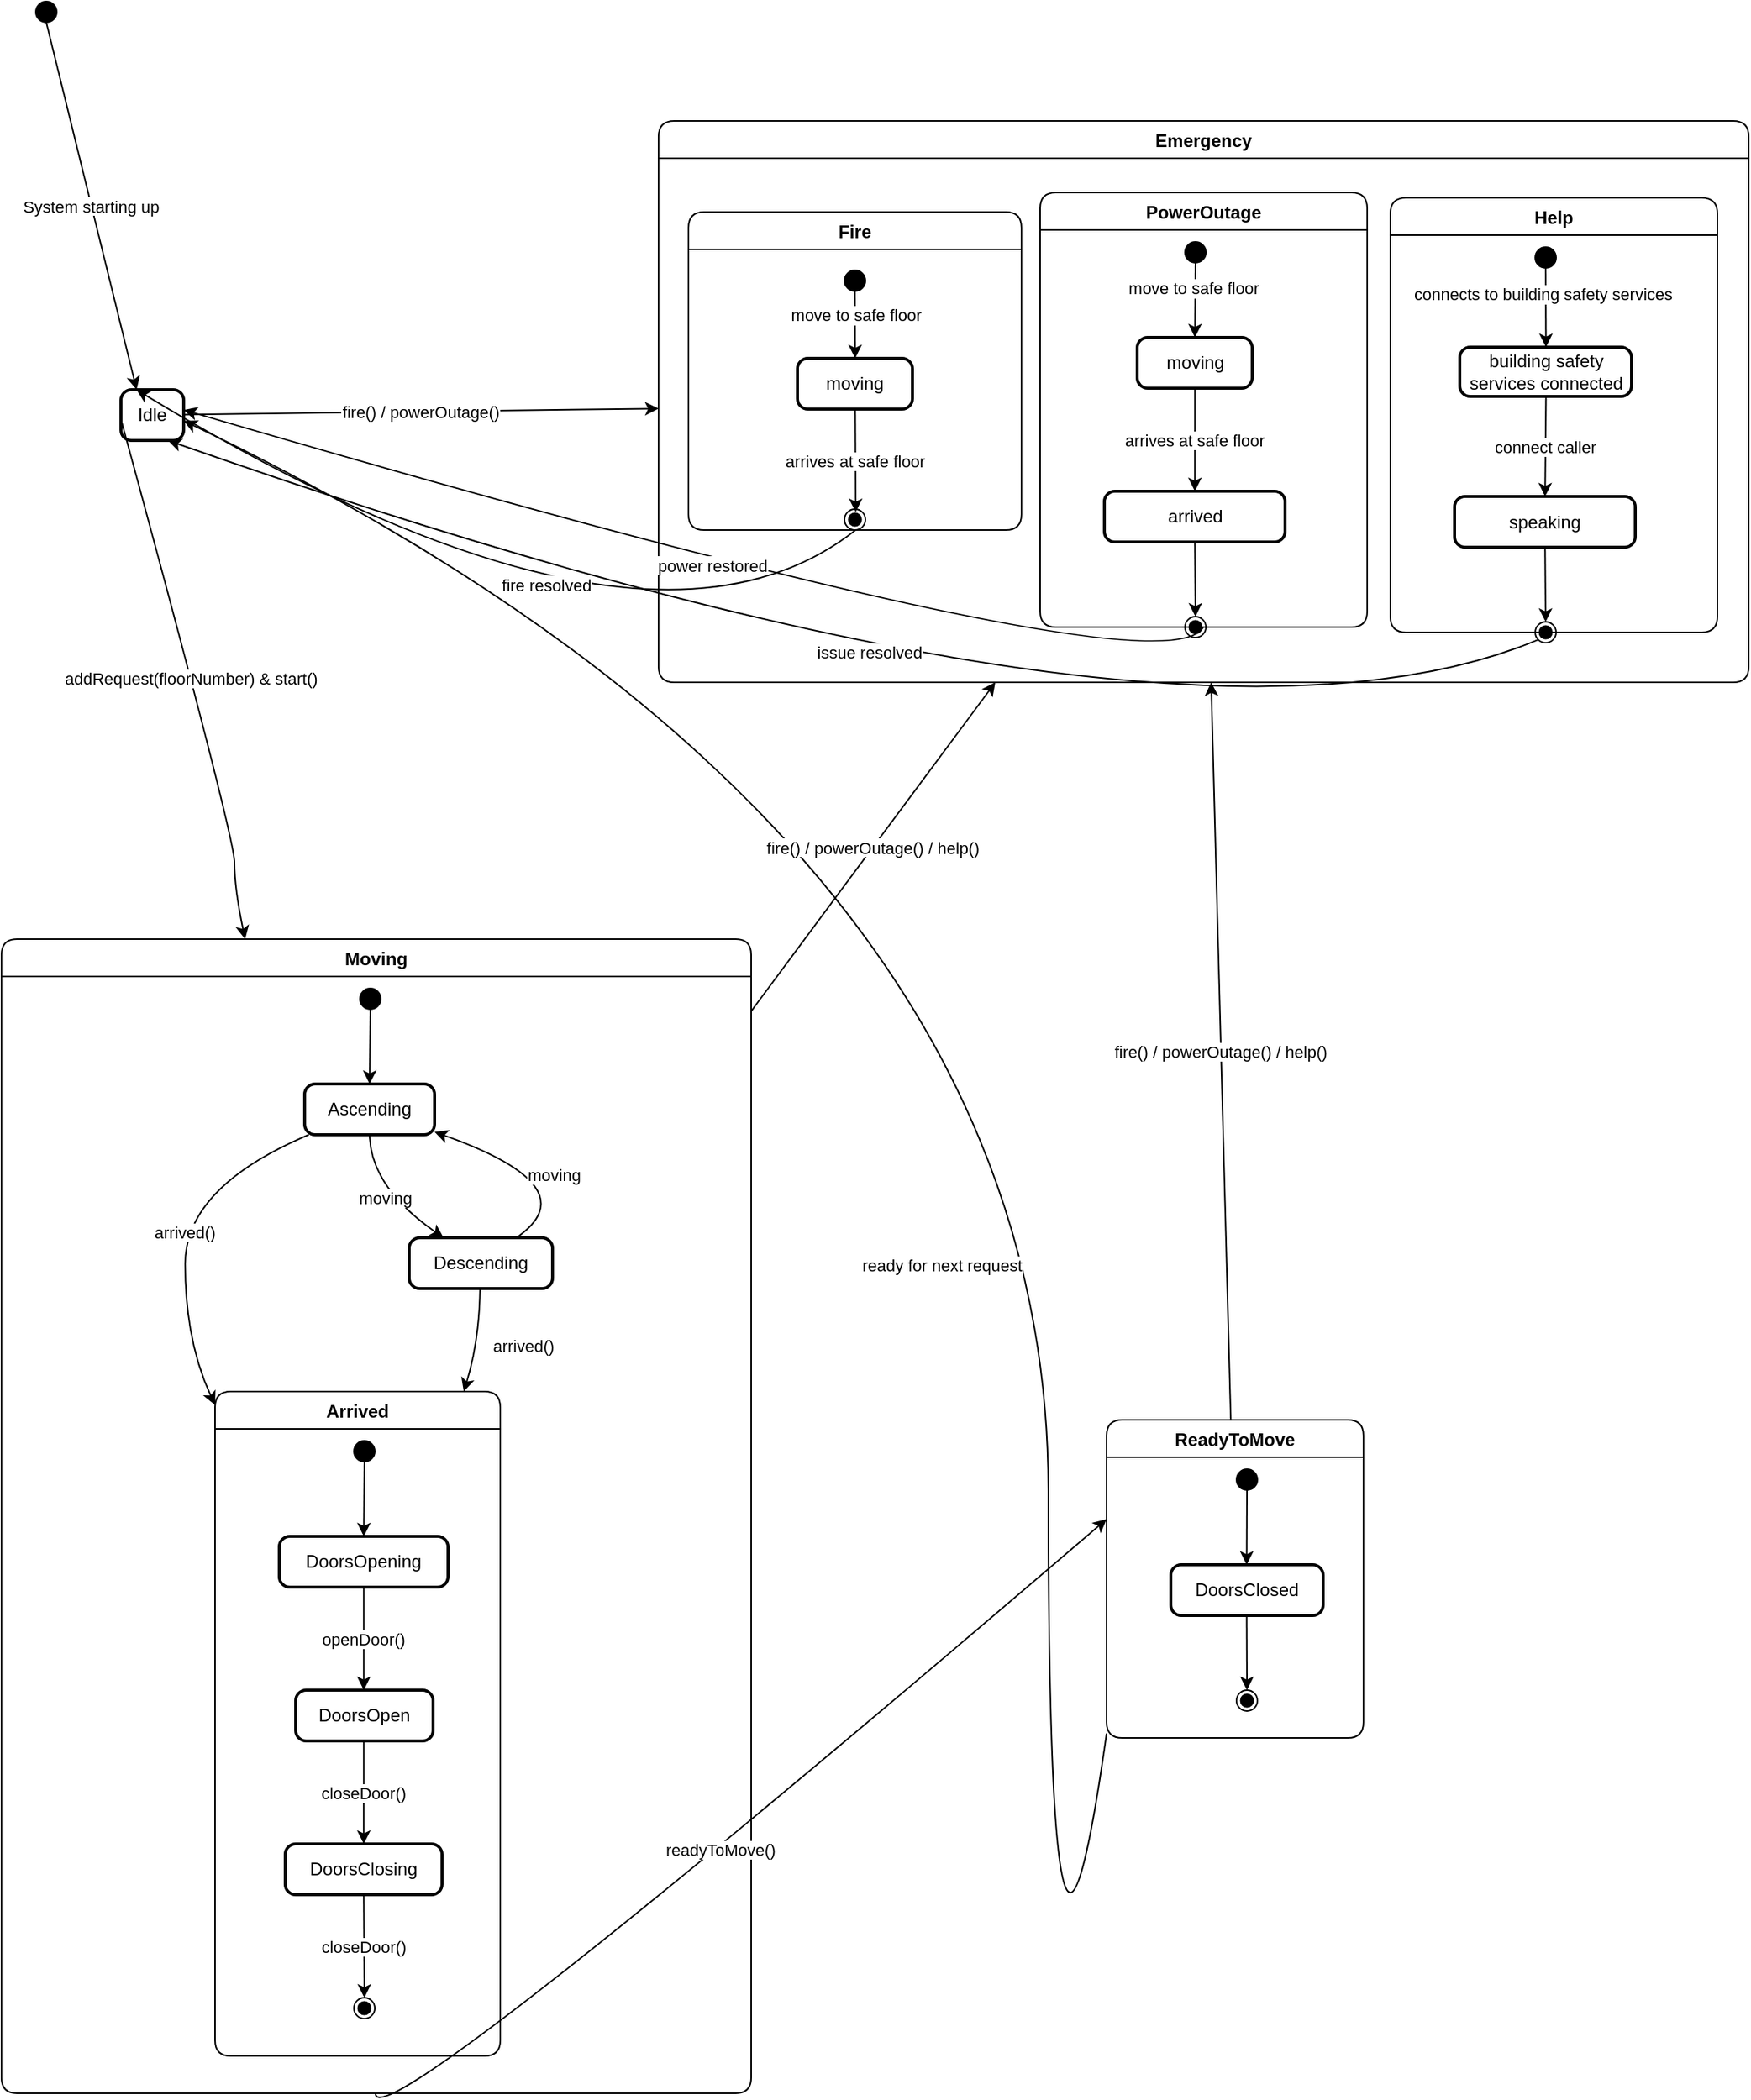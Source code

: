 <mxfile version="21.6.5" type="device" pages="2">
  <diagram id="ejwG3ohFVaELeehP5QN3" name="centralizedv2">
    <mxGraphModel dx="1266" dy="743" grid="1" gridSize="10" guides="1" tooltips="1" connect="1" arrows="1" fold="1" page="1" pageScale="1" pageWidth="850" pageHeight="1100" math="0" shadow="0">
      <root>
        <mxCell id="0" />
        <mxCell id="1" parent="0" />
        <mxCell id="eJk6_duSAdWlt1-eus4g-54" value="" style="ellipse;fillColor=strokeColor;" parent="1" vertex="1">
          <mxGeometry x="63" y="20" width="14" height="14" as="geometry" />
        </mxCell>
        <mxCell id="eJk6_duSAdWlt1-eus4g-56" value="Idle" style="rounded=1;absoluteArcSize=1;arcSize=14;whiteSpace=wrap;strokeWidth=2;" parent="1" vertex="1">
          <mxGeometry x="120" y="280" width="42" height="34" as="geometry" />
        </mxCell>
        <mxCell id="eJk6_duSAdWlt1-eus4g-57" value="Moving" style="swimlane;fontStyle=1;align=center;verticalAlign=middle;startSize=25;container=0;collapsible=0;rounded=1;arcSize=14;dropTarget=0;" parent="1" vertex="1">
          <mxGeometry x="40" y="648" width="502" height="773" as="geometry" />
        </mxCell>
        <mxCell id="eJk6_duSAdWlt1-eus4g-58" value="" style="ellipse;fillColor=strokeColor;" parent="eJk6_duSAdWlt1-eus4g-57" vertex="1">
          <mxGeometry x="240" y="33" width="14" height="14" as="geometry" />
        </mxCell>
        <mxCell id="eJk6_duSAdWlt1-eus4g-59" value="Ascending" style="rounded=1;absoluteArcSize=1;arcSize=14;whiteSpace=wrap;strokeWidth=2;" parent="eJk6_duSAdWlt1-eus4g-57" vertex="1">
          <mxGeometry x="203" y="97" width="87" height="34" as="geometry" />
        </mxCell>
        <mxCell id="eJk6_duSAdWlt1-eus4g-60" value="Descending" style="rounded=1;absoluteArcSize=1;arcSize=14;whiteSpace=wrap;strokeWidth=2;" parent="eJk6_duSAdWlt1-eus4g-57" vertex="1">
          <mxGeometry x="273" y="200" width="96" height="34" as="geometry" />
        </mxCell>
        <mxCell id="eJk6_duSAdWlt1-eus4g-61" value="Arrived" style="swimlane;fontStyle=1;align=center;verticalAlign=middle;startSize=25;container=0;collapsible=0;rounded=1;arcSize=14;dropTarget=0;" parent="eJk6_duSAdWlt1-eus4g-57" vertex="1">
          <mxGeometry x="143" y="303" width="191" height="445" as="geometry" />
        </mxCell>
        <mxCell id="eJk6_duSAdWlt1-eus4g-62" value="" style="ellipse;fillColor=strokeColor;" parent="eJk6_duSAdWlt1-eus4g-61" vertex="1">
          <mxGeometry x="93" y="33" width="14" height="14" as="geometry" />
        </mxCell>
        <mxCell id="eJk6_duSAdWlt1-eus4g-63" value="DoorsOpening" style="rounded=1;absoluteArcSize=1;arcSize=14;whiteSpace=wrap;strokeWidth=2;" parent="eJk6_duSAdWlt1-eus4g-61" vertex="1">
          <mxGeometry x="43" y="97" width="113" height="34" as="geometry" />
        </mxCell>
        <mxCell id="eJk6_duSAdWlt1-eus4g-64" value="DoorsOpen" style="rounded=1;absoluteArcSize=1;arcSize=14;whiteSpace=wrap;strokeWidth=2;" parent="eJk6_duSAdWlt1-eus4g-61" vertex="1">
          <mxGeometry x="54" y="200" width="92" height="34" as="geometry" />
        </mxCell>
        <mxCell id="eJk6_duSAdWlt1-eus4g-65" value="DoorsClosing" style="rounded=1;absoluteArcSize=1;arcSize=14;whiteSpace=wrap;strokeWidth=2;" parent="eJk6_duSAdWlt1-eus4g-61" vertex="1">
          <mxGeometry x="47" y="303" width="105" height="34" as="geometry" />
        </mxCell>
        <mxCell id="eJk6_duSAdWlt1-eus4g-66" value="" style="ellipse;shape=endState;fillColor=strokeColor;" parent="eJk6_duSAdWlt1-eus4g-61" vertex="1">
          <mxGeometry x="93" y="406" width="14" height="14" as="geometry" />
        </mxCell>
        <mxCell id="eJk6_duSAdWlt1-eus4g-67" value="" style="curved=1;startArrow=none;;exitX=0.471;exitY=1;entryX=0.501;entryY=0;rounded=0;" parent="eJk6_duSAdWlt1-eus4g-61" source="eJk6_duSAdWlt1-eus4g-62" target="eJk6_duSAdWlt1-eus4g-63" edge="1">
          <mxGeometry relative="1" as="geometry">
            <Array as="points" />
          </mxGeometry>
        </mxCell>
        <mxCell id="eJk6_duSAdWlt1-eus4g-68" value="openDoor()" style="curved=1;startArrow=none;;exitX=0.501;exitY=1;entryX=0.496;entryY=0;rounded=0;" parent="eJk6_duSAdWlt1-eus4g-61" source="eJk6_duSAdWlt1-eus4g-63" target="eJk6_duSAdWlt1-eus4g-64" edge="1">
          <mxGeometry relative="1" as="geometry">
            <Array as="points" />
          </mxGeometry>
        </mxCell>
        <mxCell id="eJk6_duSAdWlt1-eus4g-69" value="closeDoor()" style="curved=1;startArrow=none;;exitX=0.496;exitY=1;entryX=0.501;entryY=0;rounded=0;" parent="eJk6_duSAdWlt1-eus4g-61" source="eJk6_duSAdWlt1-eus4g-64" target="eJk6_duSAdWlt1-eus4g-65" edge="1">
          <mxGeometry relative="1" as="geometry">
            <Array as="points" />
          </mxGeometry>
        </mxCell>
        <mxCell id="eJk6_duSAdWlt1-eus4g-70" value="closeDoor()" style="curved=1;startArrow=none;;exitX=0.501;exitY=1;entryX=0.471;entryY=0;rounded=0;" parent="eJk6_duSAdWlt1-eus4g-61" source="eJk6_duSAdWlt1-eus4g-65" target="eJk6_duSAdWlt1-eus4g-66" edge="1">
          <mxGeometry relative="1" as="geometry">
            <Array as="points" />
          </mxGeometry>
        </mxCell>
        <mxCell id="eJk6_duSAdWlt1-eus4g-71" value="" style="curved=1;startArrow=none;;exitX=0.466;exitY=1;entryX=0.5;entryY=0;rounded=0;" parent="eJk6_duSAdWlt1-eus4g-57" source="eJk6_duSAdWlt1-eus4g-58" target="eJk6_duSAdWlt1-eus4g-59" edge="1">
          <mxGeometry relative="1" as="geometry">
            <Array as="points" />
          </mxGeometry>
        </mxCell>
        <mxCell id="eJk6_duSAdWlt1-eus4g-72" value="moving" style="curved=1;startArrow=none;;exitX=0.5;exitY=1;entryX=0.24;entryY=0;rounded=0;" parent="eJk6_duSAdWlt1-eus4g-57" source="eJk6_duSAdWlt1-eus4g-59" target="eJk6_duSAdWlt1-eus4g-60" edge="1">
          <mxGeometry relative="1" as="geometry">
            <Array as="points">
              <mxPoint x="247" y="166" />
            </Array>
          </mxGeometry>
        </mxCell>
        <mxCell id="eJk6_duSAdWlt1-eus4g-73" value="moving" style="curved=1;startArrow=none;;exitX=0.748;exitY=0;entryX=0.998;entryY=0.944;rounded=0;" parent="eJk6_duSAdWlt1-eus4g-57" source="eJk6_duSAdWlt1-eus4g-60" target="eJk6_duSAdWlt1-eus4g-59" edge="1">
          <mxGeometry relative="1" as="geometry">
            <Array as="points">
              <mxPoint x="394" y="166" />
            </Array>
          </mxGeometry>
        </mxCell>
        <mxCell id="eJk6_duSAdWlt1-eus4g-74" value="arrived()" style="curved=1;startArrow=none;;exitX=0.032;exitY=1;entryX=0.003;entryY=0.023;rounded=0;" parent="eJk6_duSAdWlt1-eus4g-57" source="eJk6_duSAdWlt1-eus4g-59" target="eJk6_duSAdWlt1-eus4g-61" edge="1">
          <mxGeometry relative="1" as="geometry">
            <Array as="points">
              <mxPoint x="123" y="166" />
              <mxPoint x="123" y="269" />
            </Array>
          </mxGeometry>
        </mxCell>
        <mxCell id="eJk6_duSAdWlt1-eus4g-75" value="arrived()" style="curved=1;startArrow=none;;exitX=0.494;exitY=1;entryX=0.872;entryY=0;rounded=0;" parent="eJk6_duSAdWlt1-eus4g-57" source="eJk6_duSAdWlt1-eus4g-60" target="eJk6_duSAdWlt1-eus4g-61" edge="1">
          <mxGeometry x="-0.008" y="30" relative="1" as="geometry">
            <Array as="points">
              <mxPoint x="320" y="269" />
            </Array>
            <mxPoint x="1" y="-6" as="offset" />
          </mxGeometry>
        </mxCell>
        <mxCell id="eJk6_duSAdWlt1-eus4g-76" value="ReadyToMove" style="swimlane;fontStyle=1;align=center;verticalAlign=middle;startSize=25;container=0;collapsible=0;rounded=1;arcSize=14;dropTarget=0;" parent="1" vertex="1">
          <mxGeometry x="780" y="970" width="172" height="213" as="geometry" />
        </mxCell>
        <mxCell id="eJk6_duSAdWlt1-eus4g-77" value="" style="ellipse;fillColor=strokeColor;" parent="eJk6_duSAdWlt1-eus4g-76" vertex="1">
          <mxGeometry x="87" y="33" width="14" height="14" as="geometry" />
        </mxCell>
        <mxCell id="eJk6_duSAdWlt1-eus4g-78" value="DoorsClosed" style="rounded=1;absoluteArcSize=1;arcSize=14;whiteSpace=wrap;strokeWidth=2;" parent="eJk6_duSAdWlt1-eus4g-76" vertex="1">
          <mxGeometry x="43" y="97" width="102" height="34" as="geometry" />
        </mxCell>
        <mxCell id="eJk6_duSAdWlt1-eus4g-79" value="" style="ellipse;shape=endState;fillColor=strokeColor;" parent="eJk6_duSAdWlt1-eus4g-76" vertex="1">
          <mxGeometry x="87" y="181" width="14" height="14" as="geometry" />
        </mxCell>
        <mxCell id="eJk6_duSAdWlt1-eus4g-80" value="" style="curved=1;startArrow=none;;exitX=0.488;exitY=1;entryX=0.498;entryY=0;rounded=0;" parent="eJk6_duSAdWlt1-eus4g-76" source="eJk6_duSAdWlt1-eus4g-77" target="eJk6_duSAdWlt1-eus4g-78" edge="1">
          <mxGeometry relative="1" as="geometry">
            <Array as="points" />
          </mxGeometry>
        </mxCell>
        <mxCell id="eJk6_duSAdWlt1-eus4g-81" value="" style="curved=1;startArrow=none;;exitX=0.498;exitY=1;entryX=0.488;entryY=0;rounded=0;" parent="eJk6_duSAdWlt1-eus4g-76" source="eJk6_duSAdWlt1-eus4g-78" target="eJk6_duSAdWlt1-eus4g-79" edge="1">
          <mxGeometry relative="1" as="geometry">
            <Array as="points" />
          </mxGeometry>
        </mxCell>
        <mxCell id="eJk6_duSAdWlt1-eus4g-82" value="Emergency" style="swimlane;fontStyle=1;align=center;verticalAlign=middle;startSize=25;container=0;collapsible=0;rounded=1;arcSize=14;dropTarget=0;" parent="1" vertex="1">
          <mxGeometry x="480" y="100" width="730" height="376" as="geometry" />
        </mxCell>
        <mxCell id="eJk6_duSAdWlt1-eus4g-83" value="Fire" style="swimlane;fontStyle=1;align=center;verticalAlign=middle;startSize=25;container=0;collapsible=0;rounded=1;arcSize=14;dropTarget=0;" parent="1" vertex="1">
          <mxGeometry x="500" y="161" width="223" height="213" as="geometry" />
        </mxCell>
        <mxCell id="eJk6_duSAdWlt1-eus4g-89" value="PowerOutage" style="swimlane;fontStyle=1;align=center;verticalAlign=middle;startSize=25;container=0;collapsible=0;rounded=1;arcSize=14;dropTarget=0;" parent="1" vertex="1">
          <mxGeometry x="735.5" y="148" width="219" height="291" as="geometry" />
        </mxCell>
        <mxCell id="eJk6_duSAdWlt1-eus4g-90" value="" style="ellipse;fillColor=strokeColor;" parent="eJk6_duSAdWlt1-eus4g-89" vertex="1">
          <mxGeometry x="97" y="33" width="14" height="14" as="geometry" />
        </mxCell>
        <mxCell id="eJk6_duSAdWlt1-eus4g-91" value="moving" style="rounded=1;absoluteArcSize=1;arcSize=14;whiteSpace=wrap;strokeWidth=2;" parent="eJk6_duSAdWlt1-eus4g-89" vertex="1">
          <mxGeometry x="65" y="97" width="77" height="34" as="geometry" />
        </mxCell>
        <mxCell id="eJk6_duSAdWlt1-eus4g-92" value="arrived" style="rounded=1;absoluteArcSize=1;arcSize=14;whiteSpace=wrap;strokeWidth=2;" parent="eJk6_duSAdWlt1-eus4g-89" vertex="1">
          <mxGeometry x="43" y="200" width="121" height="34" as="geometry" />
        </mxCell>
        <mxCell id="eJk6_duSAdWlt1-eus4g-93" value="" style="ellipse;shape=endState;fillColor=strokeColor;" parent="eJk6_duSAdWlt1-eus4g-89" vertex="1">
          <mxGeometry x="97" y="284" width="14" height="14" as="geometry" />
        </mxCell>
        <mxCell id="eJk6_duSAdWlt1-eus4g-94" value="" style="curved=1;startArrow=none;;exitX=0.474;exitY=1;entryX=0.502;entryY=0;rounded=0;" parent="eJk6_duSAdWlt1-eus4g-89" source="eJk6_duSAdWlt1-eus4g-90" target="eJk6_duSAdWlt1-eus4g-91" edge="1">
          <mxGeometry relative="1" as="geometry">
            <Array as="points" />
          </mxGeometry>
        </mxCell>
        <mxCell id="eJk6_duSAdWlt1-eus4g-107" value="move to safe floor" style="edgeLabel;html=1;align=center;verticalAlign=middle;resizable=0;points=[];" parent="eJk6_duSAdWlt1-eus4g-94" vertex="1" connectable="0">
          <mxGeometry x="-0.339" y="-2" relative="1" as="geometry">
            <mxPoint as="offset" />
          </mxGeometry>
        </mxCell>
        <mxCell id="eJk6_duSAdWlt1-eus4g-95" value="arrives at safe floor" style="curved=1;startArrow=none;;exitX=0.502;exitY=1;entryX=0.501;entryY=0;rounded=0;" parent="eJk6_duSAdWlt1-eus4g-89" source="eJk6_duSAdWlt1-eus4g-91" target="eJk6_duSAdWlt1-eus4g-92" edge="1">
          <mxGeometry relative="1" as="geometry">
            <Array as="points" />
          </mxGeometry>
        </mxCell>
        <mxCell id="eJk6_duSAdWlt1-eus4g-96" value="" style="curved=1;startArrow=none;;exitX=0.501;exitY=1;entryX=0.474;entryY=0;rounded=0;" parent="eJk6_duSAdWlt1-eus4g-89" source="eJk6_duSAdWlt1-eus4g-92" target="eJk6_duSAdWlt1-eus4g-93" edge="1">
          <mxGeometry relative="1" as="geometry">
            <Array as="points" />
          </mxGeometry>
        </mxCell>
        <mxCell id="eJk6_duSAdWlt1-eus4g-97" value="System starting up" style="curved=1;startArrow=none;;exitX=0.53;exitY=1;entryX=0.25;entryY=0;rounded=0;entryDx=0;entryDy=0;" parent="1" source="eJk6_duSAdWlt1-eus4g-54" target="eJk6_duSAdWlt1-eus4g-56" edge="1">
          <mxGeometry relative="1" as="geometry">
            <Array as="points" />
            <mxPoint x="70.41" y="273" as="targetPoint" />
          </mxGeometry>
        </mxCell>
        <mxCell id="eJk6_duSAdWlt1-eus4g-99" value="addRequest(floorNumber) &amp; start()" style="curved=1;startArrow=none;;exitX=-0.011;exitY=0.585;entryX=0.325;entryY=0;rounded=0;" parent="1" source="eJk6_duSAdWlt1-eus4g-56" target="eJk6_duSAdWlt1-eus4g-57" edge="1">
          <mxGeometry relative="1" as="geometry">
            <Array as="points">
              <mxPoint x="196" y="579" />
              <mxPoint x="196" y="614" />
            </Array>
          </mxGeometry>
        </mxCell>
        <mxCell id="eJk6_duSAdWlt1-eus4g-100" value="readyToMove()" style="curved=1;startArrow=none;;exitX=0.499;exitY=1;entryX=-0.001;entryY=0.312;rounded=0;" parent="1" source="eJk6_duSAdWlt1-eus4g-57" target="eJk6_duSAdWlt1-eus4g-76" edge="1">
          <mxGeometry x="-0.0" relative="1" as="geometry">
            <Array as="points">
              <mxPoint x="290" y="1456" />
            </Array>
            <mxPoint as="offset" />
          </mxGeometry>
        </mxCell>
        <mxCell id="eJk6_duSAdWlt1-eus4g-101" value="ready for next request" style="curved=1;startArrow=none;;entryX=0.984;entryY=0.608;rounded=0;" parent="1" target="eJk6_duSAdWlt1-eus4g-56" edge="1">
          <mxGeometry x="-0.034" y="71" relative="1" as="geometry">
            <Array as="points">
              <mxPoint x="741" y="1456" />
              <mxPoint x="741" y="579" />
            </Array>
            <mxPoint as="offset" />
            <mxPoint x="780" y="1180" as="sourcePoint" />
          </mxGeometry>
        </mxCell>
        <mxCell id="eJk6_duSAdWlt1-eus4g-102" value="fire() / powerOutage() / help()" style="curved=1;startArrow=none;;rounded=0;" parent="1" source="eJk6_duSAdWlt1-eus4g-57" target="eJk6_duSAdWlt1-eus4g-82" edge="1">
          <mxGeometry relative="1" as="geometry">
            <Array as="points" />
          </mxGeometry>
        </mxCell>
        <mxCell id="eJk6_duSAdWlt1-eus4g-103" value="fire() / powerOutage()" style="curved=1;startArrow=none;;rounded=0;" parent="1" source="eJk6_duSAdWlt1-eus4g-56" target="eJk6_duSAdWlt1-eus4g-82" edge="1">
          <mxGeometry relative="1" as="geometry">
            <Array as="points" />
          </mxGeometry>
        </mxCell>
        <mxCell id="eJk6_duSAdWlt1-eus4g-104" value="fire() / powerOutage() / help()" style="curved=1;startArrow=none;;rounded=0;" parent="1" source="eJk6_duSAdWlt1-eus4g-76" target="eJk6_duSAdWlt1-eus4g-82" edge="1">
          <mxGeometry relative="1" as="geometry">
            <Array as="points" />
          </mxGeometry>
        </mxCell>
        <mxCell id="eJk6_duSAdWlt1-eus4g-105" value="fire resolved" style="curved=1;startArrow=none;;exitX=0.502;exitY=1;entryX=0.247;entryY=0;rounded=0;" parent="1" source="eJk6_duSAdWlt1-eus4g-83" target="eJk6_duSAdWlt1-eus4g-56" edge="1">
          <mxGeometry x="-0.047" y="-31" relative="1" as="geometry">
            <Array as="points">
              <mxPoint x="470" y="486" />
            </Array>
            <mxPoint as="offset" />
          </mxGeometry>
        </mxCell>
        <mxCell id="eJk6_duSAdWlt1-eus4g-106" value="power restored" style="curved=1;startArrow=none;;exitX=0.499;exitY=1;entryX=0.984;entryY=0.401;rounded=0;" parent="1" source="eJk6_duSAdWlt1-eus4g-89" target="eJk6_duSAdWlt1-eus4g-56" edge="1">
          <mxGeometry relative="1" as="geometry">
            <Array as="points">
              <mxPoint x="819" y="486" />
            </Array>
          </mxGeometry>
        </mxCell>
        <mxCell id="eJk6_duSAdWlt1-eus4g-109" value="moving" style="rounded=1;absoluteArcSize=1;arcSize=14;whiteSpace=wrap;strokeWidth=2;" parent="1" vertex="1">
          <mxGeometry x="573" y="259" width="77" height="34" as="geometry" />
        </mxCell>
        <mxCell id="eJk6_duSAdWlt1-eus4g-110" value="" style="curved=1;startArrow=none;;exitX=0.474;exitY=1;entryX=0.502;entryY=0;rounded=0;" parent="1" source="eJk6_duSAdWlt1-eus4g-113" target="eJk6_duSAdWlt1-eus4g-109" edge="1">
          <mxGeometry relative="1" as="geometry">
            <Array as="points" />
            <mxPoint x="612" y="209" as="sourcePoint" />
          </mxGeometry>
        </mxCell>
        <mxCell id="eJk6_duSAdWlt1-eus4g-112" value="arrives at safe floor" style="curved=1;startArrow=none;;exitX=0.502;exitY=1;entryX=0.501;entryY=0;rounded=0;" parent="1" source="eJk6_duSAdWlt1-eus4g-109" edge="1">
          <mxGeometry relative="1" as="geometry">
            <Array as="points" />
            <mxPoint x="612" y="362" as="targetPoint" />
          </mxGeometry>
        </mxCell>
        <mxCell id="eJk6_duSAdWlt1-eus4g-114" value="" style="curved=1;startArrow=none;;exitX=0.474;exitY=1;entryX=0.502;entryY=0;rounded=0;" parent="1" target="eJk6_duSAdWlt1-eus4g-113" edge="1">
          <mxGeometry relative="1" as="geometry">
            <Array as="points" />
            <mxPoint x="612" y="209" as="sourcePoint" />
            <mxPoint x="612" y="259" as="targetPoint" />
          </mxGeometry>
        </mxCell>
        <mxCell id="eJk6_duSAdWlt1-eus4g-115" value="move to safe floor" style="edgeLabel;html=1;align=center;verticalAlign=middle;resizable=0;points=[];" parent="eJk6_duSAdWlt1-eus4g-114" vertex="1" connectable="0">
          <mxGeometry x="-0.339" y="-2" relative="1" as="geometry">
            <mxPoint x="-2" y="24" as="offset" />
          </mxGeometry>
        </mxCell>
        <mxCell id="eJk6_duSAdWlt1-eus4g-113" value="" style="ellipse;fillColor=strokeColor;" parent="1" vertex="1">
          <mxGeometry x="604.5" y="200" width="14" height="14" as="geometry" />
        </mxCell>
        <mxCell id="eJk6_duSAdWlt1-eus4g-116" value="" style="ellipse;shape=endState;fillColor=strokeColor;" parent="1" vertex="1">
          <mxGeometry x="604.5" y="360" width="14" height="14" as="geometry" />
        </mxCell>
        <mxCell id="hPuweU982s4HxaD2iT_V-1" value="Help" style="swimlane;fontStyle=1;align=center;verticalAlign=middle;startSize=25;container=0;collapsible=0;rounded=1;arcSize=14;dropTarget=0;" parent="1" vertex="1">
          <mxGeometry x="970" y="151.5" width="219" height="291" as="geometry" />
        </mxCell>
        <mxCell id="hPuweU982s4HxaD2iT_V-2" value="" style="ellipse;fillColor=strokeColor;" parent="hPuweU982s4HxaD2iT_V-1" vertex="1">
          <mxGeometry x="97" y="33" width="14" height="14" as="geometry" />
        </mxCell>
        <mxCell id="hPuweU982s4HxaD2iT_V-3" value="building safety services connected" style="rounded=1;absoluteArcSize=1;arcSize=14;whiteSpace=wrap;strokeWidth=2;" parent="hPuweU982s4HxaD2iT_V-1" vertex="1">
          <mxGeometry x="46.5" y="100" width="115" height="33" as="geometry" />
        </mxCell>
        <mxCell id="hPuweU982s4HxaD2iT_V-4" value="speaking" style="rounded=1;absoluteArcSize=1;arcSize=14;whiteSpace=wrap;strokeWidth=2;" parent="hPuweU982s4HxaD2iT_V-1" vertex="1">
          <mxGeometry x="43" y="200" width="121" height="34" as="geometry" />
        </mxCell>
        <mxCell id="hPuweU982s4HxaD2iT_V-5" value="" style="ellipse;shape=endState;fillColor=strokeColor;" parent="hPuweU982s4HxaD2iT_V-1" vertex="1">
          <mxGeometry x="97" y="284" width="14" height="14" as="geometry" />
        </mxCell>
        <mxCell id="hPuweU982s4HxaD2iT_V-6" value="" style="curved=1;startArrow=none;;exitX=0.474;exitY=1;entryX=0.502;entryY=0;rounded=0;" parent="hPuweU982s4HxaD2iT_V-1" source="hPuweU982s4HxaD2iT_V-2" target="hPuweU982s4HxaD2iT_V-3" edge="1">
          <mxGeometry relative="1" as="geometry">
            <Array as="points" />
          </mxGeometry>
        </mxCell>
        <mxCell id="hPuweU982s4HxaD2iT_V-7" value="connects to building safety services" style="edgeLabel;html=1;align=center;verticalAlign=middle;resizable=0;points=[];" parent="hPuweU982s4HxaD2iT_V-6" vertex="1" connectable="0">
          <mxGeometry x="-0.339" y="-2" relative="1" as="geometry">
            <mxPoint as="offset" />
          </mxGeometry>
        </mxCell>
        <mxCell id="hPuweU982s4HxaD2iT_V-8" value="connect caller" style="curved=1;startArrow=none;;exitX=0.502;exitY=1;entryX=0.501;entryY=0;rounded=0;" parent="hPuweU982s4HxaD2iT_V-1" source="hPuweU982s4HxaD2iT_V-3" target="hPuweU982s4HxaD2iT_V-4" edge="1">
          <mxGeometry relative="1" as="geometry">
            <Array as="points" />
          </mxGeometry>
        </mxCell>
        <mxCell id="hPuweU982s4HxaD2iT_V-9" value="" style="curved=1;startArrow=none;;exitX=0.501;exitY=1;entryX=0.474;entryY=0;rounded=0;" parent="hPuweU982s4HxaD2iT_V-1" source="hPuweU982s4HxaD2iT_V-4" target="hPuweU982s4HxaD2iT_V-5" edge="1">
          <mxGeometry relative="1" as="geometry">
            <Array as="points" />
          </mxGeometry>
        </mxCell>
        <mxCell id="hPuweU982s4HxaD2iT_V-10" value="issue resolved" style="curved=1;startArrow=none;;exitX=0;exitY=1;entryX=0.75;entryY=1;rounded=0;exitDx=0;exitDy=0;entryDx=0;entryDy=0;" parent="1" source="hPuweU982s4HxaD2iT_V-5" target="eJk6_duSAdWlt1-eus4g-56" edge="1">
          <mxGeometry x="-0.002" y="-22" relative="1" as="geometry">
            <Array as="points">
              <mxPoint x="824" y="550" />
            </Array>
            <mxPoint x="850" y="503" as="sourcePoint" />
            <mxPoint x="167" y="358" as="targetPoint" />
            <mxPoint as="offset" />
          </mxGeometry>
        </mxCell>
      </root>
    </mxGraphModel>
  </diagram>
  <diagram id="8d5mALUz5m9ZJpS8GJfV" name="controllerv2">
    <mxGraphModel dx="1266" dy="743" grid="1" gridSize="10" guides="1" tooltips="1" connect="1" arrows="1" fold="1" page="1" pageScale="1" pageWidth="850" pageHeight="1100" math="0" shadow="0">
      <root>
        <mxCell id="0" />
        <mxCell id="1" parent="0" />
        <mxCell id="8I6LKB7sOQWwejO29dvg-2" value="" style="ellipse;fillColor=strokeColor;" parent="1" vertex="1">
          <mxGeometry x="651" y="20" width="14" height="14" as="geometry" />
        </mxCell>
        <mxCell id="8I6LKB7sOQWwejO29dvg-3" value="Idle" style="rounded=1;absoluteArcSize=1;arcSize=14;whiteSpace=wrap;strokeWidth=2;" parent="1" vertex="1">
          <mxGeometry x="637" y="128" width="42" height="34" as="geometry" />
        </mxCell>
        <mxCell id="8I6LKB7sOQWwejO29dvg-4" value="ProcessingRequest" style="swimlane;fontStyle=1;align=center;verticalAlign=middle;startSize=25;container=0;collapsible=0;rounded=1;arcSize=14;dropTarget=0;" parent="1" vertex="1">
          <mxGeometry x="51" y="231" width="234" height="323" as="geometry" />
        </mxCell>
        <mxCell id="8I6LKB7sOQWwejO29dvg-5" value="" style="ellipse;fillColor=strokeColor;" parent="8I6LKB7sOQWwejO29dvg-4" vertex="1">
          <mxGeometry x="114" y="33" width="14" height="14" as="geometry" />
        </mxCell>
        <mxCell id="8I6LKB7sOQWwejO29dvg-6" value="EvaluatingRequests" style="rounded=1;absoluteArcSize=1;arcSize=14;whiteSpace=wrap;strokeWidth=2;" parent="8I6LKB7sOQWwejO29dvg-4" vertex="1">
          <mxGeometry x="45" y="97" width="152" height="34" as="geometry" />
        </mxCell>
        <mxCell id="8I6LKB7sOQWwejO29dvg-7" value="SelectingElevator" style="rounded=1;absoluteArcSize=1;arcSize=14;whiteSpace=wrap;strokeWidth=2;" parent="8I6LKB7sOQWwejO29dvg-4" vertex="1">
          <mxGeometry x="51" y="200" width="140" height="34" as="geometry" />
        </mxCell>
        <mxCell id="8I6LKB7sOQWwejO29dvg-8" value="" style="ellipse;shape=endState;fillColor=strokeColor;" parent="8I6LKB7sOQWwejO29dvg-4" vertex="1">
          <mxGeometry x="114" y="284" width="14" height="14" as="geometry" />
        </mxCell>
        <mxCell id="8I6LKB7sOQWwejO29dvg-9" value="" style="curved=1;startArrow=none;;exitX=0.488;exitY=1;entryX=0.499;entryY=0;rounded=0;" parent="8I6LKB7sOQWwejO29dvg-4" source="8I6LKB7sOQWwejO29dvg-5" target="8I6LKB7sOQWwejO29dvg-6" edge="1">
          <mxGeometry relative="1" as="geometry">
            <Array as="points" />
          </mxGeometry>
        </mxCell>
        <mxCell id="8I6LKB7sOQWwejO29dvg-10" value="makeDecision()" style="curved=1;startArrow=none;;exitX=0.499;exitY=1;entryX=0.499;entryY=0;rounded=0;" parent="8I6LKB7sOQWwejO29dvg-4" source="8I6LKB7sOQWwejO29dvg-6" target="8I6LKB7sOQWwejO29dvg-7" edge="1">
          <mxGeometry relative="1" as="geometry">
            <Array as="points" />
          </mxGeometry>
        </mxCell>
        <mxCell id="8I6LKB7sOQWwejO29dvg-11" value="" style="curved=1;startArrow=none;;exitX=0.499;exitY=1;entryX=0.488;entryY=0;rounded=0;" parent="8I6LKB7sOQWwejO29dvg-4" source="8I6LKB7sOQWwejO29dvg-7" target="8I6LKB7sOQWwejO29dvg-8" edge="1">
          <mxGeometry relative="1" as="geometry">
            <Array as="points" />
          </mxGeometry>
        </mxCell>
        <mxCell id="8I6LKB7sOQWwejO29dvg-12" value="AllocatingRequest" style="swimlane;fontStyle=1;align=center;verticalAlign=middle;startSize=25;container=0;collapsible=0;rounded=1;arcSize=14;dropTarget=0;" parent="1" vertex="1">
          <mxGeometry x="20" y="623" width="296" height="323" as="geometry" />
        </mxCell>
        <mxCell id="8I6LKB7sOQWwejO29dvg-13" value="" style="ellipse;fillColor=strokeColor;" parent="8I6LKB7sOQWwejO29dvg-12" vertex="1">
          <mxGeometry x="145" y="33" width="14" height="14" as="geometry" />
        </mxCell>
        <mxCell id="8I6LKB7sOQWwejO29dvg-14" value="SendingCommandToElevator" style="rounded=1;absoluteArcSize=1;arcSize=14;whiteSpace=wrap;strokeWidth=2;" parent="8I6LKB7sOQWwejO29dvg-12" vertex="1">
          <mxGeometry x="44" y="97" width="216" height="34" as="geometry" />
        </mxCell>
        <mxCell id="8I6LKB7sOQWwejO29dvg-15" value="ConfirmingElevatorResponse" style="rounded=1;absoluteArcSize=1;arcSize=14;whiteSpace=wrap;strokeWidth=2;" parent="8I6LKB7sOQWwejO29dvg-12" vertex="1">
          <mxGeometry x="43" y="200" width="218" height="34" as="geometry" />
        </mxCell>
        <mxCell id="8I6LKB7sOQWwejO29dvg-16" value="" style="ellipse;shape=endState;fillColor=strokeColor;" parent="8I6LKB7sOQWwejO29dvg-12" vertex="1">
          <mxGeometry x="145" y="284" width="14" height="14" as="geometry" />
        </mxCell>
        <mxCell id="8I6LKB7sOQWwejO29dvg-17" value="" style="curved=1;startArrow=none;;exitX=0.498;exitY=1;entryX=0.5;entryY=0;rounded=0;" parent="8I6LKB7sOQWwejO29dvg-12" source="8I6LKB7sOQWwejO29dvg-13" target="8I6LKB7sOQWwejO29dvg-14" edge="1">
          <mxGeometry relative="1" as="geometry">
            <Array as="points" />
          </mxGeometry>
        </mxCell>
        <mxCell id="8I6LKB7sOQWwejO29dvg-18" value="addRequest(floorNumber)" style="curved=1;startArrow=none;;exitX=0.5;exitY=1;entryX=0.5;entryY=0;rounded=0;" parent="8I6LKB7sOQWwejO29dvg-12" source="8I6LKB7sOQWwejO29dvg-14" target="8I6LKB7sOQWwejO29dvg-15" edge="1">
          <mxGeometry relative="1" as="geometry">
            <Array as="points" />
          </mxGeometry>
        </mxCell>
        <mxCell id="8I6LKB7sOQWwejO29dvg-19" value="" style="curved=1;startArrow=none;;exitX=0.5;exitY=1;entryX=0.498;entryY=0;rounded=0;" parent="8I6LKB7sOQWwejO29dvg-12" source="8I6LKB7sOQWwejO29dvg-15" target="8I6LKB7sOQWwejO29dvg-16" edge="1">
          <mxGeometry relative="1" as="geometry">
            <Array as="points" />
          </mxGeometry>
        </mxCell>
        <mxCell id="8I6LKB7sOQWwejO29dvg-20" value="Emergency" style="swimlane;fontStyle=1;align=center;verticalAlign=middle;startSize=25;container=0;collapsible=0;rounded=1;arcSize=14;dropTarget=0;" parent="1" vertex="1">
          <mxGeometry x="370" y="930" width="860" height="478" as="geometry" />
        </mxCell>
        <mxCell id="8I6LKB7sOQWwejO29dvg-21" value="" style="ellipse;fillColor=strokeColor;" parent="1" vertex="1">
          <mxGeometry x="502" y="996" width="14" height="14" as="geometry" />
        </mxCell>
        <mxCell id="8I6LKB7sOQWwejO29dvg-36" value="System initialized" style="curved=1;startArrow=none;;exitX=0.48;exitY=1;entryX=0.493;entryY=0;rounded=0;" parent="1" source="8I6LKB7sOQWwejO29dvg-2" target="8I6LKB7sOQWwejO29dvg-3" edge="1">
          <mxGeometry relative="1" as="geometry">
            <Array as="points" />
          </mxGeometry>
        </mxCell>
        <mxCell id="8I6LKB7sOQWwejO29dvg-37" value="floorRequest(floorNumber, direction)" style="curved=1;startArrow=none;;exitX=-0.004;exitY=0.676;entryX=0.999;entryY=0.271;rounded=0;" parent="1" source="8I6LKB7sOQWwejO29dvg-3" target="8I6LKB7sOQWwejO29dvg-4" edge="1">
          <mxGeometry relative="1" as="geometry">
            <Array as="points">
              <mxPoint x="478" y="197" />
            </Array>
          </mxGeometry>
        </mxCell>
        <mxCell id="8I6LKB7sOQWwejO29dvg-38" value="addRequest()" style="curved=1;startArrow=none;;exitX=0.5;exitY=1;entryX=0.5;entryY=0;rounded=0;" parent="1" source="8I6LKB7sOQWwejO29dvg-4" target="8I6LKB7sOQWwejO29dvg-12" edge="1">
          <mxGeometry relative="1" as="geometry">
            <Array as="points" />
          </mxGeometry>
        </mxCell>
        <mxCell id="8I6LKB7sOQWwejO29dvg-39" value="after request is allocated" style="curved=1;startArrow=none;;exitX=1.0;exitY=0.314;entryX=0.433;entryY=1;rounded=0;" parent="1" source="8I6LKB7sOQWwejO29dvg-12" target="8I6LKB7sOQWwejO29dvg-3" edge="1">
          <mxGeometry x="-0.265" y="38" relative="1" as="geometry">
            <Array as="points">
              <mxPoint x="650" y="589" />
              <mxPoint x="650" y="197" />
            </Array>
            <mxPoint x="-1" as="offset" />
          </mxGeometry>
        </mxCell>
        <mxCell id="8I6LKB7sOQWwejO29dvg-40" value="" style="curved=1;startArrow=none;;exitX=0.021;exitY=0.713;entryX=0.332;entryY=-0.019;rounded=0;entryDx=0;entryDy=0;entryPerimeter=0;" parent="1" source="8I6LKB7sOQWwejO29dvg-21" target="ggD5YzjVQ9bKL_385GBX-1" edge="1">
          <mxGeometry relative="1" as="geometry">
            <Array as="points">
              <mxPoint x="434" y="1035" />
            </Array>
            <mxPoint x="444.722" y="1100" as="targetPoint" />
          </mxGeometry>
        </mxCell>
        <mxCell id="DSaTnb_QmsgovhkiXyiQ-3" value="fire()" style="edgeLabel;html=1;align=center;verticalAlign=middle;resizable=0;points=[];" parent="8I6LKB7sOQWwejO29dvg-40" vertex="1" connectable="0">
          <mxGeometry x="0.22" y="18" relative="1" as="geometry">
            <mxPoint as="offset" />
          </mxGeometry>
        </mxCell>
        <mxCell id="8I6LKB7sOQWwejO29dvg-41" value="fire resolved" style="curved=1;startArrow=none;;exitX=0.863;exitY=0;entryX=0.991;entryY=0.9;rounded=0;" parent="1" target="8I6LKB7sOQWwejO29dvg-3" edge="1">
          <mxGeometry x="0.001" relative="1" as="geometry">
            <Array as="points">
              <mxPoint x="737" y="1035" />
              <mxPoint x="737" y="197" />
            </Array>
            <mxPoint x="617.47" y="1100" as="sourcePoint" />
            <mxPoint as="offset" />
          </mxGeometry>
        </mxCell>
        <mxCell id="8I6LKB7sOQWwejO29dvg-42" value="" style="curved=1;startArrow=none;;exitX=1.021;exitY=0.622;rounded=0;entryX=0.155;entryY=-0.01;entryDx=0;entryDy=0;entryPerimeter=0;" parent="1" source="8I6LKB7sOQWwejO29dvg-21" target="ggD5YzjVQ9bKL_385GBX-2" edge="1">
          <mxGeometry relative="1" as="geometry">
            <Array as="points">
              <mxPoint x="650" y="1000" />
              <mxPoint x="720" y="1030" />
            </Array>
            <mxPoint x="758" y="1070" as="targetPoint" />
          </mxGeometry>
        </mxCell>
        <mxCell id="DSaTnb_QmsgovhkiXyiQ-2" value="powerOutage()" style="edgeLabel;html=1;align=center;verticalAlign=middle;resizable=0;points=[];" parent="8I6LKB7sOQWwejO29dvg-42" vertex="1" connectable="0">
          <mxGeometry x="-0.315" y="-1" relative="1" as="geometry">
            <mxPoint as="offset" />
          </mxGeometry>
        </mxCell>
        <mxCell id="8I6LKB7sOQWwejO29dvg-43" value="power resolved" style="curved=1;startArrow=none;;exitX=0.928;exitY=-0.001;entryX=0.991;entryY=0.615;rounded=0;exitDx=0;exitDy=0;exitPerimeter=0;" parent="1" source="ggD5YzjVQ9bKL_385GBX-2" target="8I6LKB7sOQWwejO29dvg-3" edge="1">
          <mxGeometry relative="1" as="geometry">
            <Array as="points">
              <mxPoint x="932" y="1035" />
              <mxPoint x="932" y="197" />
            </Array>
            <mxPoint x="922.142" y="1060" as="sourcePoint" />
          </mxGeometry>
        </mxCell>
        <mxCell id="8I6LKB7sOQWwejO29dvg-45" value="" style="curved=1;startArrow=none;;rounded=0;" parent="1" source="8I6LKB7sOQWwejO29dvg-4" target="8I6LKB7sOQWwejO29dvg-20" edge="1">
          <mxGeometry relative="1" as="geometry">
            <Array as="points" />
          </mxGeometry>
        </mxCell>
        <mxCell id="0WiAUooScS-MG3iOy9hV-1" value="fire()/powerOutage() / help" style="edgeLabel;html=1;align=center;verticalAlign=middle;resizable=0;points=[];" parent="8I6LKB7sOQWwejO29dvg-45" vertex="1" connectable="0">
          <mxGeometry x="0.022" y="-2" relative="1" as="geometry">
            <mxPoint x="1" as="offset" />
          </mxGeometry>
        </mxCell>
        <mxCell id="8I6LKB7sOQWwejO29dvg-46" value="" style="curved=1;startArrow=none;;rounded=0;" parent="1" source="8I6LKB7sOQWwejO29dvg-12" target="8I6LKB7sOQWwejO29dvg-20" edge="1">
          <mxGeometry relative="1" as="geometry">
            <Array as="points" />
          </mxGeometry>
        </mxCell>
        <mxCell id="0WiAUooScS-MG3iOy9hV-2" value="fire()/powerOutage()/help()" style="edgeLabel;html=1;align=center;verticalAlign=middle;resizable=0;points=[];" parent="8I6LKB7sOQWwejO29dvg-46" vertex="1" connectable="0">
          <mxGeometry x="-0.206" relative="1" as="geometry">
            <mxPoint as="offset" />
          </mxGeometry>
        </mxCell>
        <mxCell id="ggD5YzjVQ9bKL_385GBX-1" value="Fire" style="swimlane;fontStyle=1;align=center;verticalAlign=middle;startSize=25;container=0;collapsible=0;rounded=1;arcSize=14;dropTarget=0;" parent="1" vertex="1">
          <mxGeometry x="400" y="1110" width="223" height="213" as="geometry" />
        </mxCell>
        <mxCell id="ggD5YzjVQ9bKL_385GBX-2" value="PowerOutage" style="swimlane;fontStyle=1;align=center;verticalAlign=middle;startSize=25;container=0;collapsible=0;rounded=1;arcSize=14;dropTarget=0;" parent="1" vertex="1">
          <mxGeometry x="710" y="1080" width="219" height="291" as="geometry" />
        </mxCell>
        <mxCell id="ggD5YzjVQ9bKL_385GBX-3" value="" style="ellipse;fillColor=strokeColor;" parent="ggD5YzjVQ9bKL_385GBX-2" vertex="1">
          <mxGeometry x="97" y="33" width="14" height="14" as="geometry" />
        </mxCell>
        <mxCell id="ggD5YzjVQ9bKL_385GBX-4" value="moving" style="rounded=1;absoluteArcSize=1;arcSize=14;whiteSpace=wrap;strokeWidth=2;" parent="ggD5YzjVQ9bKL_385GBX-2" vertex="1">
          <mxGeometry x="65" y="97" width="77" height="34" as="geometry" />
        </mxCell>
        <mxCell id="ggD5YzjVQ9bKL_385GBX-5" value="arrived" style="rounded=1;absoluteArcSize=1;arcSize=14;whiteSpace=wrap;strokeWidth=2;" parent="ggD5YzjVQ9bKL_385GBX-2" vertex="1">
          <mxGeometry x="43" y="200" width="121" height="34" as="geometry" />
        </mxCell>
        <mxCell id="ggD5YzjVQ9bKL_385GBX-6" value="" style="ellipse;shape=endState;fillColor=strokeColor;" parent="ggD5YzjVQ9bKL_385GBX-2" vertex="1">
          <mxGeometry x="97" y="284" width="14" height="14" as="geometry" />
        </mxCell>
        <mxCell id="ggD5YzjVQ9bKL_385GBX-7" value="" style="curved=1;startArrow=none;;exitX=0.474;exitY=1;entryX=0.502;entryY=0;rounded=0;" parent="ggD5YzjVQ9bKL_385GBX-2" source="ggD5YzjVQ9bKL_385GBX-3" target="ggD5YzjVQ9bKL_385GBX-4" edge="1">
          <mxGeometry relative="1" as="geometry">
            <Array as="points" />
          </mxGeometry>
        </mxCell>
        <mxCell id="ggD5YzjVQ9bKL_385GBX-8" value="tells elevator to move to safe floor" style="edgeLabel;html=1;align=center;verticalAlign=middle;resizable=0;points=[];" parent="ggD5YzjVQ9bKL_385GBX-7" vertex="1" connectable="0">
          <mxGeometry x="-0.339" y="-2" relative="1" as="geometry">
            <mxPoint as="offset" />
          </mxGeometry>
        </mxCell>
        <mxCell id="ggD5YzjVQ9bKL_385GBX-9" value="arrives at safe floor" style="curved=1;startArrow=none;;exitX=0.502;exitY=1;entryX=0.501;entryY=0;rounded=0;" parent="ggD5YzjVQ9bKL_385GBX-2" source="ggD5YzjVQ9bKL_385GBX-4" target="ggD5YzjVQ9bKL_385GBX-5" edge="1">
          <mxGeometry relative="1" as="geometry">
            <Array as="points" />
          </mxGeometry>
        </mxCell>
        <mxCell id="ggD5YzjVQ9bKL_385GBX-10" value="" style="curved=1;startArrow=none;;exitX=0.501;exitY=1;entryX=0.474;entryY=0;rounded=0;" parent="ggD5YzjVQ9bKL_385GBX-2" source="ggD5YzjVQ9bKL_385GBX-5" target="ggD5YzjVQ9bKL_385GBX-6" edge="1">
          <mxGeometry relative="1" as="geometry">
            <Array as="points" />
          </mxGeometry>
        </mxCell>
        <mxCell id="ZKTUr2m3DimvS_OXi3Rh-1" value="moving" style="rounded=1;absoluteArcSize=1;arcSize=14;whiteSpace=wrap;strokeWidth=2;" parent="1" vertex="1">
          <mxGeometry x="470.5" y="1199" width="77" height="34" as="geometry" />
        </mxCell>
        <mxCell id="ZKTUr2m3DimvS_OXi3Rh-2" value="" style="curved=1;startArrow=none;;exitX=0.474;exitY=1;entryX=0.502;entryY=0;rounded=0;" parent="1" source="ZKTUr2m3DimvS_OXi3Rh-5" target="ZKTUr2m3DimvS_OXi3Rh-1" edge="1">
          <mxGeometry relative="1" as="geometry">
            <Array as="points" />
            <mxPoint x="509.5" y="1149" as="sourcePoint" />
          </mxGeometry>
        </mxCell>
        <mxCell id="ZKTUr2m3DimvS_OXi3Rh-3" value="arrives at safe floor" style="curved=1;startArrow=none;;exitX=0.502;exitY=1;entryX=0.501;entryY=0;rounded=0;" parent="1" source="ZKTUr2m3DimvS_OXi3Rh-1" edge="1">
          <mxGeometry relative="1" as="geometry">
            <Array as="points" />
            <mxPoint x="509.5" y="1302" as="targetPoint" />
          </mxGeometry>
        </mxCell>
        <mxCell id="ZKTUr2m3DimvS_OXi3Rh-4" value="tells elevator to move to safe floor" style="edgeLabel;html=1;align=center;verticalAlign=middle;resizable=0;points=[];" parent="1" vertex="1" connectable="0">
          <mxGeometry x="509.331" y="1169.894" as="geometry" />
        </mxCell>
        <mxCell id="ZKTUr2m3DimvS_OXi3Rh-5" value="" style="ellipse;fillColor=strokeColor;" parent="1" vertex="1">
          <mxGeometry x="502" y="1140" width="14" height="14" as="geometry" />
        </mxCell>
        <mxCell id="ZKTUr2m3DimvS_OXi3Rh-6" value="" style="ellipse;shape=endState;fillColor=strokeColor;" parent="1" vertex="1">
          <mxGeometry x="502" y="1300" width="14" height="14" as="geometry" />
        </mxCell>
        <mxCell id="_zZzU65B8Q43kbeC_IqG-1" value="Help" style="swimlane;fontStyle=1;align=center;verticalAlign=middle;startSize=25;container=0;collapsible=0;rounded=1;arcSize=14;dropTarget=0;" parent="1" vertex="1">
          <mxGeometry x="950" y="1080" width="219" height="291" as="geometry" />
        </mxCell>
        <mxCell id="_zZzU65B8Q43kbeC_IqG-2" value="" style="ellipse;fillColor=strokeColor;" parent="_zZzU65B8Q43kbeC_IqG-1" vertex="1">
          <mxGeometry x="97" y="33" width="14" height="14" as="geometry" />
        </mxCell>
        <mxCell id="_zZzU65B8Q43kbeC_IqG-3" value="building safety services connected" style="rounded=1;absoluteArcSize=1;arcSize=14;whiteSpace=wrap;strokeWidth=2;" parent="_zZzU65B8Q43kbeC_IqG-1" vertex="1">
          <mxGeometry x="46.5" y="100" width="115" height="33" as="geometry" />
        </mxCell>
        <mxCell id="_zZzU65B8Q43kbeC_IqG-4" value="speaking" style="rounded=1;absoluteArcSize=1;arcSize=14;whiteSpace=wrap;strokeWidth=2;" parent="_zZzU65B8Q43kbeC_IqG-1" vertex="1">
          <mxGeometry x="43" y="200" width="121" height="34" as="geometry" />
        </mxCell>
        <mxCell id="_zZzU65B8Q43kbeC_IqG-5" value="" style="ellipse;shape=endState;fillColor=strokeColor;" parent="_zZzU65B8Q43kbeC_IqG-1" vertex="1">
          <mxGeometry x="97" y="284" width="14" height="14" as="geometry" />
        </mxCell>
        <mxCell id="_zZzU65B8Q43kbeC_IqG-6" value="" style="curved=1;startArrow=none;;exitX=0.474;exitY=1;entryX=0.502;entryY=0;rounded=0;" parent="_zZzU65B8Q43kbeC_IqG-1" source="_zZzU65B8Q43kbeC_IqG-2" target="_zZzU65B8Q43kbeC_IqG-3" edge="1">
          <mxGeometry relative="1" as="geometry">
            <Array as="points" />
          </mxGeometry>
        </mxCell>
        <mxCell id="_zZzU65B8Q43kbeC_IqG-7" value="connects to building safety services" style="edgeLabel;html=1;align=center;verticalAlign=middle;resizable=0;points=[];" parent="_zZzU65B8Q43kbeC_IqG-6" vertex="1" connectable="0">
          <mxGeometry x="-0.339" y="-2" relative="1" as="geometry">
            <mxPoint as="offset" />
          </mxGeometry>
        </mxCell>
        <mxCell id="_zZzU65B8Q43kbeC_IqG-8" value="connect caller" style="curved=1;startArrow=none;;exitX=0.502;exitY=1;entryX=0.501;entryY=0;rounded=0;" parent="_zZzU65B8Q43kbeC_IqG-1" source="_zZzU65B8Q43kbeC_IqG-3" target="_zZzU65B8Q43kbeC_IqG-4" edge="1">
          <mxGeometry relative="1" as="geometry">
            <Array as="points" />
          </mxGeometry>
        </mxCell>
        <mxCell id="_zZzU65B8Q43kbeC_IqG-9" value="" style="curved=1;startArrow=none;;exitX=0.501;exitY=1;entryX=0.474;entryY=0;rounded=0;" parent="_zZzU65B8Q43kbeC_IqG-1" source="_zZzU65B8Q43kbeC_IqG-4" target="_zZzU65B8Q43kbeC_IqG-5" edge="1">
          <mxGeometry relative="1" as="geometry">
            <Array as="points" />
          </mxGeometry>
        </mxCell>
        <mxCell id="_zZzU65B8Q43kbeC_IqG-10" value="" style="curved=1;endArrow=classic;html=1;rounded=0;exitX=1;exitY=0.25;exitDx=0;exitDy=0;entryX=0.25;entryY=0;entryDx=0;entryDy=0;" parent="1" source="8I6LKB7sOQWwejO29dvg-3" target="_zZzU65B8Q43kbeC_IqG-1" edge="1">
          <mxGeometry width="50" height="50" relative="1" as="geometry">
            <mxPoint x="770" y="500" as="sourcePoint" />
            <mxPoint x="950" y="820" as="targetPoint" />
            <Array as="points">
              <mxPoint x="820" y="500" />
              <mxPoint x="860" y="480" />
            </Array>
          </mxGeometry>
        </mxCell>
        <mxCell id="_zZzU65B8Q43kbeC_IqG-11" value="help resolved" style="edgeLabel;html=1;align=center;verticalAlign=middle;resizable=0;points=[];" parent="_zZzU65B8Q43kbeC_IqG-10" vertex="1" connectable="0">
          <mxGeometry x="-0.227" y="13" relative="1" as="geometry">
            <mxPoint as="offset" />
          </mxGeometry>
        </mxCell>
        <mxCell id="_zZzU65B8Q43kbeC_IqG-12" value="" style="curved=1;startArrow=none;;exitX=0.5;exitY=1;rounded=0;entryX=0.107;entryY=-0.019;entryDx=0;entryDy=0;entryPerimeter=0;exitDx=0;exitDy=0;" parent="1" source="8I6LKB7sOQWwejO29dvg-21" target="_zZzU65B8Q43kbeC_IqG-1" edge="1">
          <mxGeometry relative="1" as="geometry">
            <Array as="points">
              <mxPoint x="660" y="1010" />
              <mxPoint x="730" y="1040" />
            </Array>
            <mxPoint x="754" y="1087" as="targetPoint" />
            <mxPoint x="526" y="1014" as="sourcePoint" />
          </mxGeometry>
        </mxCell>
        <mxCell id="DSaTnb_QmsgovhkiXyiQ-1" value="help()" style="edgeLabel;html=1;align=center;verticalAlign=middle;resizable=0;points=[];" parent="_zZzU65B8Q43kbeC_IqG-12" vertex="1" connectable="0">
          <mxGeometry x="0.133" y="5" relative="1" as="geometry">
            <mxPoint as="offset" />
          </mxGeometry>
        </mxCell>
        <mxCell id="DSaTnb_QmsgovhkiXyiQ-4" value="" style="curved=1;startArrow=none;;rounded=0;exitX=0.75;exitY=1;exitDx=0;exitDy=0;entryX=0.329;entryY=-0.004;entryDx=0;entryDy=0;entryPerimeter=0;" parent="1" source="8I6LKB7sOQWwejO29dvg-3" target="8I6LKB7sOQWwejO29dvg-20" edge="1">
          <mxGeometry relative="1" as="geometry">
            <Array as="points" />
            <mxPoint x="547.5" y="410" as="sourcePoint" />
            <mxPoint x="867.5" y="804" as="targetPoint" />
          </mxGeometry>
        </mxCell>
        <mxCell id="DSaTnb_QmsgovhkiXyiQ-5" value="fire()/powerOutage() / help" style="edgeLabel;html=1;align=center;verticalAlign=middle;resizable=0;points=[];" parent="DSaTnb_QmsgovhkiXyiQ-4" vertex="1" connectable="0">
          <mxGeometry x="0.022" y="-2" relative="1" as="geometry">
            <mxPoint x="1" as="offset" />
          </mxGeometry>
        </mxCell>
      </root>
    </mxGraphModel>
  </diagram>
</mxfile>
